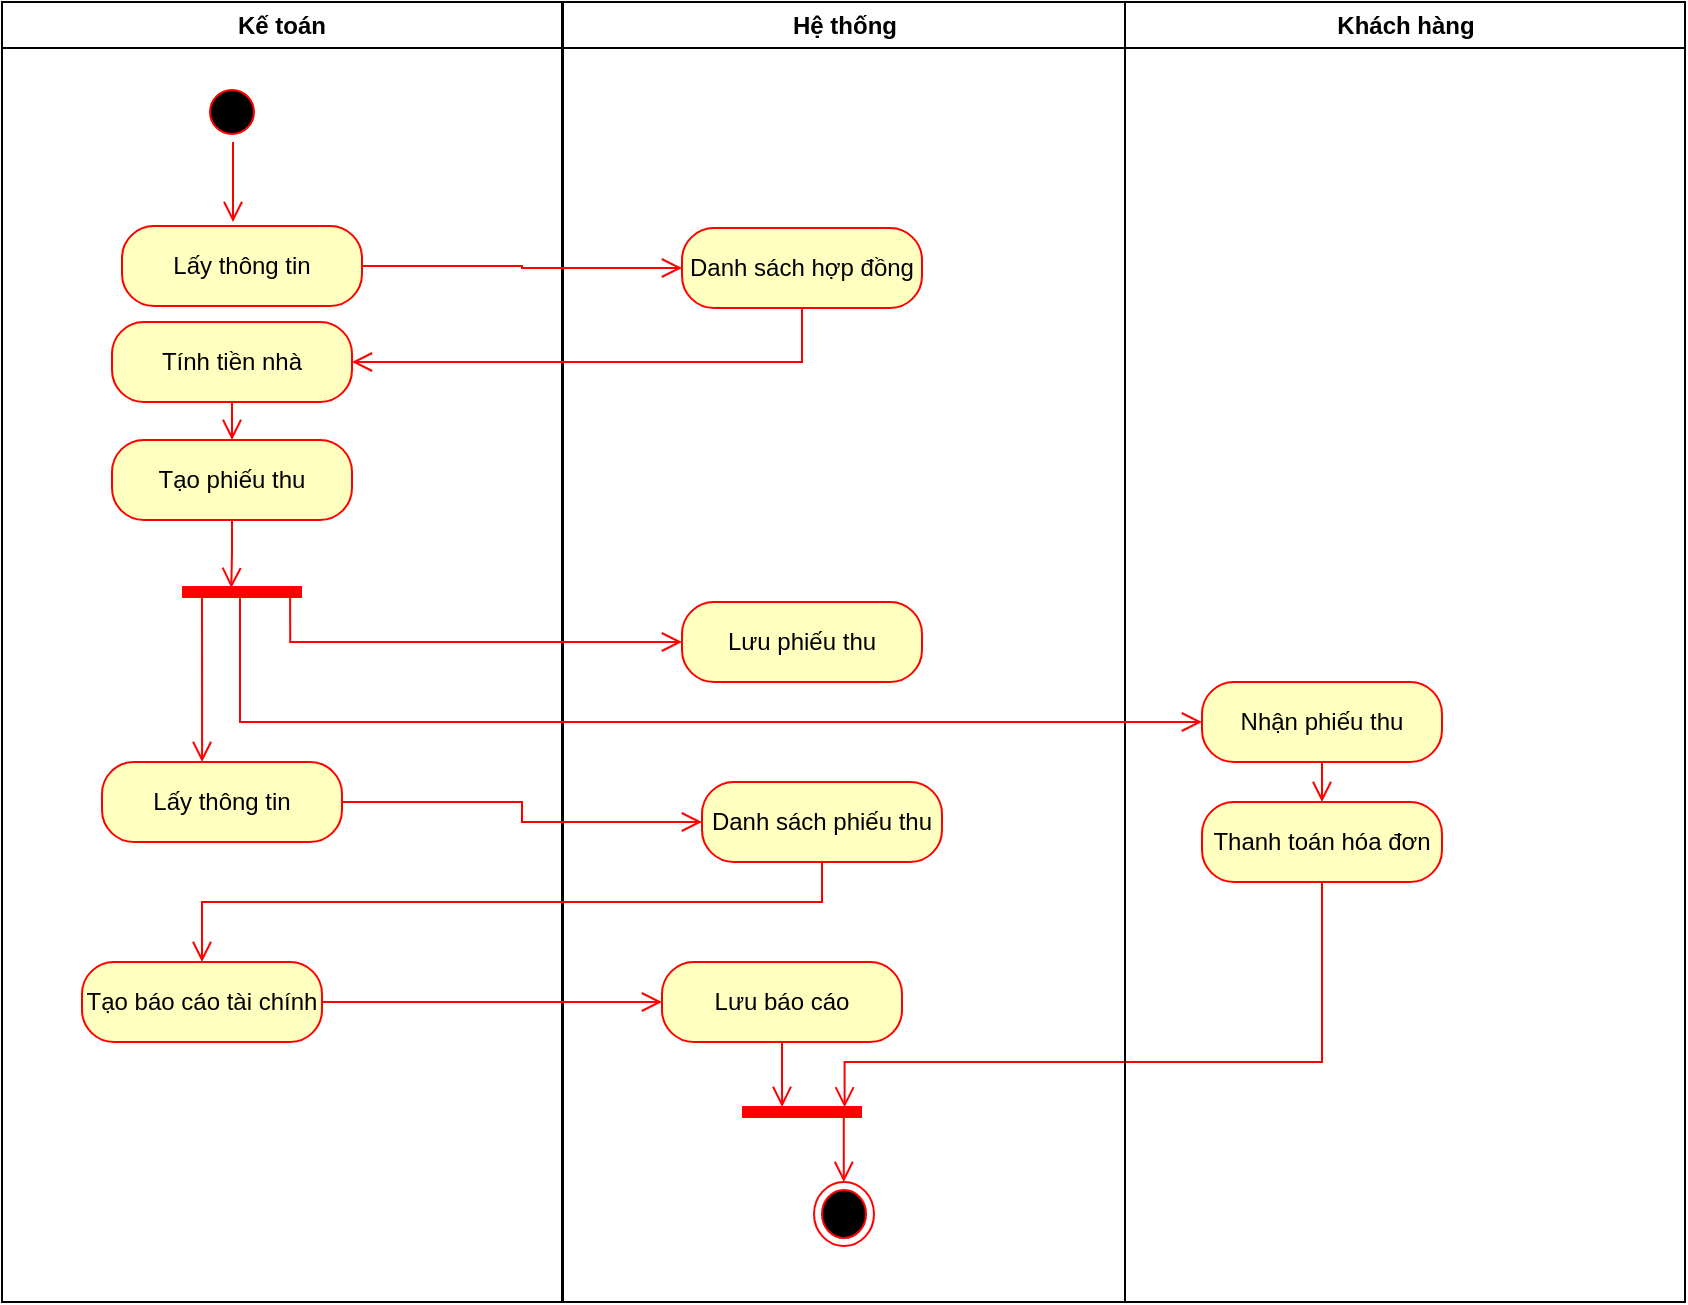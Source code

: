 <mxfile version="24.7.10">
  <diagram name="Page-1" id="e7e014a7-5840-1c2e-5031-d8a46d1fe8dd">
    <mxGraphModel dx="1214" dy="589" grid="1" gridSize="10" guides="1" tooltips="1" connect="1" arrows="1" fold="1" page="1" pageScale="1" pageWidth="1169" pageHeight="826" background="none" math="0" shadow="0">
      <root>
        <mxCell id="0" />
        <mxCell id="1" parent="0" />
        <mxCell id="kZQ03gNKZHDd4sTlV5Zk-96" value="Kế toán" style="swimlane;whiteSpace=wrap" parent="1" vertex="1">
          <mxGeometry x="1080" y="90" width="280" height="650" as="geometry" />
        </mxCell>
        <mxCell id="kZQ03gNKZHDd4sTlV5Zk-97" value="" style="ellipse;shape=startState;fillColor=#000000;strokeColor=#ff0000;" parent="kZQ03gNKZHDd4sTlV5Zk-96" vertex="1">
          <mxGeometry x="100" y="40" width="30" height="30" as="geometry" />
        </mxCell>
        <mxCell id="kZQ03gNKZHDd4sTlV5Zk-98" value="" style="edgeStyle=elbowEdgeStyle;elbow=horizontal;verticalAlign=bottom;endArrow=open;endSize=8;strokeColor=#FF0000;endFill=1;rounded=0" parent="kZQ03gNKZHDd4sTlV5Zk-96" source="kZQ03gNKZHDd4sTlV5Zk-97" edge="1">
          <mxGeometry x="100" y="40" as="geometry">
            <mxPoint x="115.5" y="110" as="targetPoint" />
          </mxGeometry>
        </mxCell>
        <mxCell id="kZQ03gNKZHDd4sTlV5Zk-99" value="Lấy thông tin" style="rounded=1;whiteSpace=wrap;html=1;arcSize=40;fontColor=#000000;fillColor=#ffffc0;strokeColor=#ff0000;" parent="kZQ03gNKZHDd4sTlV5Zk-96" vertex="1">
          <mxGeometry x="60" y="112" width="120" height="40" as="geometry" />
        </mxCell>
        <mxCell id="kZQ03gNKZHDd4sTlV5Zk-100" value="Tính tiền nhà" style="rounded=1;whiteSpace=wrap;html=1;arcSize=40;fontColor=#000000;fillColor=#ffffc0;strokeColor=#ff0000;" parent="kZQ03gNKZHDd4sTlV5Zk-96" vertex="1">
          <mxGeometry x="55" y="160" width="120" height="40" as="geometry" />
        </mxCell>
        <mxCell id="kZQ03gNKZHDd4sTlV5Zk-104" value="" style="shape=line;html=1;strokeWidth=6;strokeColor=#ff0000;" parent="kZQ03gNKZHDd4sTlV5Zk-96" vertex="1">
          <mxGeometry x="90" y="290" width="60" height="10" as="geometry" />
        </mxCell>
        <mxCell id="kZQ03gNKZHDd4sTlV5Zk-122" value="Tạo phiếu thu" style="rounded=1;whiteSpace=wrap;html=1;arcSize=40;fontColor=#000000;fillColor=#ffffc0;strokeColor=#ff0000;" parent="kZQ03gNKZHDd4sTlV5Zk-96" vertex="1">
          <mxGeometry x="55" y="219" width="120" height="40" as="geometry" />
        </mxCell>
        <mxCell id="kZQ03gNKZHDd4sTlV5Zk-103" value="" style="edgeStyle=orthogonalEdgeStyle;html=1;verticalAlign=bottom;endArrow=open;endSize=8;strokeColor=#ff0000;rounded=0;exitX=0.5;exitY=1;exitDx=0;exitDy=0;" parent="kZQ03gNKZHDd4sTlV5Zk-96" source="kZQ03gNKZHDd4sTlV5Zk-100" target="kZQ03gNKZHDd4sTlV5Zk-122" edge="1">
          <mxGeometry relative="1" as="geometry">
            <mxPoint x="330" y="332" as="targetPoint" />
            <Array as="points" />
          </mxGeometry>
        </mxCell>
        <mxCell id="kZQ03gNKZHDd4sTlV5Zk-123" value="" style="edgeStyle=orthogonalEdgeStyle;html=1;verticalAlign=bottom;endArrow=open;endSize=8;strokeColor=#ff0000;rounded=0;entryX=0.411;entryY=0.303;entryDx=0;entryDy=0;exitX=0.5;exitY=1;exitDx=0;exitDy=0;entryPerimeter=0;" parent="kZQ03gNKZHDd4sTlV5Zk-96" source="kZQ03gNKZHDd4sTlV5Zk-122" target="kZQ03gNKZHDd4sTlV5Zk-104" edge="1">
          <mxGeometry relative="1" as="geometry">
            <mxPoint x="121" y="306" as="targetPoint" />
            <Array as="points" />
            <mxPoint x="120" y="270" as="sourcePoint" />
          </mxGeometry>
        </mxCell>
        <mxCell id="kZQ03gNKZHDd4sTlV5Zk-127" value="Lấy thông tin" style="rounded=1;whiteSpace=wrap;html=1;arcSize=40;fontColor=#000000;fillColor=#ffffc0;strokeColor=#ff0000;" parent="kZQ03gNKZHDd4sTlV5Zk-96" vertex="1">
          <mxGeometry x="50" y="380" width="120" height="40" as="geometry" />
        </mxCell>
        <mxCell id="kZQ03gNKZHDd4sTlV5Zk-126" value="" style="edgeStyle=orthogonalEdgeStyle;html=1;verticalAlign=bottom;endArrow=open;endSize=8;strokeColor=#ff0000;rounded=0;exitX=0.25;exitY=0.5;exitDx=0;exitDy=0;exitPerimeter=0;entryX=0.417;entryY=0;entryDx=0;entryDy=0;entryPerimeter=0;" parent="kZQ03gNKZHDd4sTlV5Zk-96" source="kZQ03gNKZHDd4sTlV5Zk-104" target="kZQ03gNKZHDd4sTlV5Zk-127" edge="1">
          <mxGeometry relative="1" as="geometry">
            <mxPoint x="100" y="360" as="targetPoint" />
            <Array as="points">
              <mxPoint x="100" y="295" />
            </Array>
            <mxPoint x="70" y="310" as="sourcePoint" />
          </mxGeometry>
        </mxCell>
        <mxCell id="kZQ03gNKZHDd4sTlV5Zk-131" value="Tạo báo cáo tài chính" style="rounded=1;whiteSpace=wrap;html=1;arcSize=40;fontColor=#000000;fillColor=#ffffc0;strokeColor=#ff0000;" parent="kZQ03gNKZHDd4sTlV5Zk-96" vertex="1">
          <mxGeometry x="40" y="480" width="120" height="40" as="geometry" />
        </mxCell>
        <mxCell id="kZQ03gNKZHDd4sTlV5Zk-107" value="Hệ thống" style="swimlane;whiteSpace=wrap" parent="1" vertex="1">
          <mxGeometry x="1360.5" y="90" width="281" height="650" as="geometry" />
        </mxCell>
        <mxCell id="kZQ03gNKZHDd4sTlV5Zk-108" value="Danh sách hợp đồng" style="rounded=1;whiteSpace=wrap;html=1;arcSize=40;fontColor=#000000;fillColor=#ffffc0;strokeColor=#ff0000;" parent="kZQ03gNKZHDd4sTlV5Zk-107" vertex="1">
          <mxGeometry x="59.5" y="113" width="120" height="40" as="geometry" />
        </mxCell>
        <mxCell id="kZQ03gNKZHDd4sTlV5Zk-109" value="Lưu phiếu thu" style="rounded=1;whiteSpace=wrap;html=1;arcSize=40;fontColor=#000000;fillColor=#ffffc0;strokeColor=#ff0000;" parent="kZQ03gNKZHDd4sTlV5Zk-107" vertex="1">
          <mxGeometry x="59.5" y="300" width="120" height="40" as="geometry" />
        </mxCell>
        <mxCell id="kZQ03gNKZHDd4sTlV5Zk-101" value="" style="ellipse;shape=endState;fillColor=#000000;strokeColor=#ff0000" parent="kZQ03gNKZHDd4sTlV5Zk-107" vertex="1">
          <mxGeometry x="125.5" y="590" width="30" height="32" as="geometry" />
        </mxCell>
        <mxCell id="kZQ03gNKZHDd4sTlV5Zk-137" value="" style="shape=line;html=1;strokeWidth=6;strokeColor=#ff0000;" parent="kZQ03gNKZHDd4sTlV5Zk-107" vertex="1">
          <mxGeometry x="89.5" y="550" width="60" height="10" as="geometry" />
        </mxCell>
        <mxCell id="kZQ03gNKZHDd4sTlV5Zk-138" value="" style="edgeStyle=orthogonalEdgeStyle;html=1;verticalAlign=bottom;endArrow=open;endSize=8;strokeColor=#ff0000;rounded=0;exitX=0.5;exitY=1;exitDx=0;exitDy=0;entryX=0.334;entryY=0.245;entryDx=0;entryDy=0;entryPerimeter=0;" parent="kZQ03gNKZHDd4sTlV5Zk-107" edge="1">
          <mxGeometry relative="1" as="geometry">
            <mxPoint x="140.39" y="590" as="targetPoint" />
            <Array as="points">
              <mxPoint x="140.39" y="578" />
            </Array>
            <mxPoint x="140.39" y="558" as="sourcePoint" />
          </mxGeometry>
        </mxCell>
        <mxCell id="kZQ03gNKZHDd4sTlV5Zk-110" value="" style="edgeStyle=orthogonalEdgeStyle;html=1;verticalAlign=bottom;endArrow=open;endSize=8;strokeColor=#ff0000;rounded=0;entryX=0;entryY=0.5;entryDx=0;entryDy=0;" parent="1" source="kZQ03gNKZHDd4sTlV5Zk-99" target="kZQ03gNKZHDd4sTlV5Zk-108" edge="1">
          <mxGeometry relative="1" as="geometry">
            <mxPoint x="1415.5" y="222" as="targetPoint" />
          </mxGeometry>
        </mxCell>
        <mxCell id="kZQ03gNKZHDd4sTlV5Zk-111" value="" style="edgeStyle=orthogonalEdgeStyle;html=1;verticalAlign=bottom;endArrow=open;endSize=8;strokeColor=#ff0000;rounded=0;exitX=0.5;exitY=1;exitDx=0;exitDy=0;entryX=1;entryY=0.5;entryDx=0;entryDy=0;" parent="1" source="kZQ03gNKZHDd4sTlV5Zk-108" target="kZQ03gNKZHDd4sTlV5Zk-100" edge="1">
          <mxGeometry relative="1" as="geometry">
            <mxPoint x="1390" y="290" as="targetPoint" />
            <Array as="points">
              <mxPoint x="1480" y="270" />
              <mxPoint x="1255" y="270" />
            </Array>
            <mxPoint x="1460" y="270" as="sourcePoint" />
          </mxGeometry>
        </mxCell>
        <mxCell id="kZQ03gNKZHDd4sTlV5Zk-112" value="" style="edgeStyle=orthogonalEdgeStyle;html=1;verticalAlign=bottom;endArrow=open;endSize=8;strokeColor=#ff0000;rounded=0;exitX=0.901;exitY=0.542;exitDx=0;exitDy=0;exitPerimeter=0;entryX=0;entryY=0.5;entryDx=0;entryDy=0;" parent="1" source="kZQ03gNKZHDd4sTlV5Zk-104" target="kZQ03gNKZHDd4sTlV5Zk-109" edge="1">
          <mxGeometry relative="1" as="geometry">
            <mxPoint x="1219.82" y="463" as="targetPoint" />
            <Array as="points">
              <mxPoint x="1224" y="410" />
            </Array>
            <mxPoint x="1219.82" y="400" as="sourcePoint" />
          </mxGeometry>
        </mxCell>
        <mxCell id="kZQ03gNKZHDd4sTlV5Zk-113" value="" style="edgeStyle=orthogonalEdgeStyle;html=1;verticalAlign=bottom;endArrow=open;endSize=8;strokeColor=#ff0000;rounded=0;exitX=0.5;exitY=1;exitDx=0;exitDy=0;entryX=0.855;entryY=0.267;entryDx=0;entryDy=0;entryPerimeter=0;" parent="1" source="kZQ03gNKZHDd4sTlV5Zk-124" target="kZQ03gNKZHDd4sTlV5Zk-137" edge="1">
          <mxGeometry relative="1" as="geometry">
            <mxPoint x="1501" y="640" as="targetPoint" />
            <Array as="points">
              <mxPoint x="1740" y="620" />
              <mxPoint x="1501" y="620" />
            </Array>
            <mxPoint x="1430" y="490" as="sourcePoint" />
          </mxGeometry>
        </mxCell>
        <mxCell id="kZQ03gNKZHDd4sTlV5Zk-114" value="Khách hàng" style="swimlane;whiteSpace=wrap" parent="1" vertex="1">
          <mxGeometry x="1641.5" y="90" width="280" height="650" as="geometry" />
        </mxCell>
        <mxCell id="kZQ03gNKZHDd4sTlV5Zk-117" value="Nhận phiếu thu" style="rounded=1;whiteSpace=wrap;html=1;arcSize=40;fontColor=#000000;fillColor=#ffffc0;strokeColor=#ff0000;" parent="kZQ03gNKZHDd4sTlV5Zk-114" vertex="1">
          <mxGeometry x="38.5" y="340" width="120" height="40" as="geometry" />
        </mxCell>
        <mxCell id="kZQ03gNKZHDd4sTlV5Zk-124" value="Thanh toán hóa đơn" style="rounded=1;whiteSpace=wrap;html=1;arcSize=40;fontColor=#000000;fillColor=#ffffc0;strokeColor=#ff0000;" parent="kZQ03gNKZHDd4sTlV5Zk-114" vertex="1">
          <mxGeometry x="38.5" y="400" width="120" height="40" as="geometry" />
        </mxCell>
        <mxCell id="kZQ03gNKZHDd4sTlV5Zk-125" value="" style="edgeStyle=orthogonalEdgeStyle;html=1;verticalAlign=bottom;endArrow=open;endSize=8;strokeColor=#ff0000;rounded=0;entryX=0.5;entryY=0;entryDx=0;entryDy=0;exitX=0.5;exitY=1;exitDx=0;exitDy=0;" parent="kZQ03gNKZHDd4sTlV5Zk-114" source="kZQ03gNKZHDd4sTlV5Zk-117" target="kZQ03gNKZHDd4sTlV5Zk-124" edge="1">
          <mxGeometry relative="1" as="geometry">
            <mxPoint x="109.5" y="436" as="targetPoint" />
            <Array as="points" />
            <mxPoint x="108.5" y="400" as="sourcePoint" />
          </mxGeometry>
        </mxCell>
        <mxCell id="kZQ03gNKZHDd4sTlV5Zk-106" value="" style="edgeStyle=orthogonalEdgeStyle;html=1;verticalAlign=bottom;endArrow=open;endSize=8;strokeColor=#ff0000;rounded=0;exitX=0.55;exitY=0.7;exitDx=0;exitDy=0;exitPerimeter=0;entryX=0;entryY=0.5;entryDx=0;entryDy=0;" parent="1" source="kZQ03gNKZHDd4sTlV5Zk-104" target="kZQ03gNKZHDd4sTlV5Zk-117" edge="1">
          <mxGeometry relative="1" as="geometry">
            <mxPoint x="1198" y="460" as="targetPoint" />
            <Array as="points">
              <mxPoint x="1199" y="387" />
              <mxPoint x="1199" y="450" />
            </Array>
            <mxPoint x="1210" y="420" as="sourcePoint" />
          </mxGeometry>
        </mxCell>
        <mxCell id="kZQ03gNKZHDd4sTlV5Zk-128" value="Danh sách phiếu thu" style="rounded=1;whiteSpace=wrap;html=1;arcSize=40;fontColor=#000000;fillColor=#ffffc0;strokeColor=#ff0000;" parent="1" vertex="1">
          <mxGeometry x="1430" y="480" width="120" height="40" as="geometry" />
        </mxCell>
        <mxCell id="kZQ03gNKZHDd4sTlV5Zk-130" value="" style="edgeStyle=orthogonalEdgeStyle;html=1;verticalAlign=bottom;endArrow=open;endSize=8;strokeColor=#ff0000;rounded=0;entryX=0;entryY=0.5;entryDx=0;entryDy=0;exitX=1;exitY=0.5;exitDx=0;exitDy=0;" parent="1" source="kZQ03gNKZHDd4sTlV5Zk-127" target="kZQ03gNKZHDd4sTlV5Zk-128" edge="1">
          <mxGeometry relative="1" as="geometry">
            <mxPoint x="1300" y="524" as="targetPoint" />
            <Array as="points" />
            <mxPoint x="1300" y="490" as="sourcePoint" />
          </mxGeometry>
        </mxCell>
        <mxCell id="kZQ03gNKZHDd4sTlV5Zk-132" value="Lưu báo cáo" style="rounded=1;whiteSpace=wrap;html=1;arcSize=40;fontColor=#000000;fillColor=#ffffc0;strokeColor=#ff0000;" parent="1" vertex="1">
          <mxGeometry x="1410" y="570" width="120" height="40" as="geometry" />
        </mxCell>
        <mxCell id="kZQ03gNKZHDd4sTlV5Zk-133" value="" style="edgeStyle=orthogonalEdgeStyle;html=1;verticalAlign=bottom;endArrow=open;endSize=8;strokeColor=#ff0000;rounded=0;exitX=0.5;exitY=1;exitDx=0;exitDy=0;entryX=0.5;entryY=0;entryDx=0;entryDy=0;" parent="1" source="kZQ03gNKZHDd4sTlV5Zk-128" target="kZQ03gNKZHDd4sTlV5Zk-131" edge="1">
          <mxGeometry relative="1" as="geometry">
            <mxPoint x="1490" y="570" as="targetPoint" />
            <Array as="points">
              <mxPoint x="1490" y="540" />
              <mxPoint x="1180" y="540" />
            </Array>
            <mxPoint x="1460" y="530" as="sourcePoint" />
          </mxGeometry>
        </mxCell>
        <mxCell id="kZQ03gNKZHDd4sTlV5Zk-135" value="" style="edgeStyle=orthogonalEdgeStyle;html=1;verticalAlign=bottom;endArrow=open;endSize=8;strokeColor=#ff0000;rounded=0;exitX=1;exitY=0.5;exitDx=0;exitDy=0;entryX=0;entryY=0.5;entryDx=0;entryDy=0;" parent="1" source="kZQ03gNKZHDd4sTlV5Zk-131" target="kZQ03gNKZHDd4sTlV5Zk-132" edge="1">
          <mxGeometry relative="1" as="geometry">
            <mxPoint x="1130" y="580" as="targetPoint" />
            <Array as="points">
              <mxPoint x="1330" y="590" />
              <mxPoint x="1330" y="590" />
            </Array>
            <mxPoint x="1300" y="580" as="sourcePoint" />
          </mxGeometry>
        </mxCell>
        <mxCell id="kZQ03gNKZHDd4sTlV5Zk-136" value="" style="edgeStyle=orthogonalEdgeStyle;html=1;verticalAlign=bottom;endArrow=open;endSize=8;strokeColor=#ff0000;rounded=0;exitX=0.5;exitY=1;exitDx=0;exitDy=0;entryX=0.334;entryY=0.245;entryDx=0;entryDy=0;entryPerimeter=0;" parent="1" source="kZQ03gNKZHDd4sTlV5Zk-132" target="kZQ03gNKZHDd4sTlV5Zk-137" edge="1">
          <mxGeometry relative="1" as="geometry">
            <mxPoint x="1470" y="640" as="targetPoint" />
            <Array as="points">
              <mxPoint x="1470" y="630" />
            </Array>
            <mxPoint x="1450" y="650" as="sourcePoint" />
          </mxGeometry>
        </mxCell>
      </root>
    </mxGraphModel>
  </diagram>
</mxfile>
